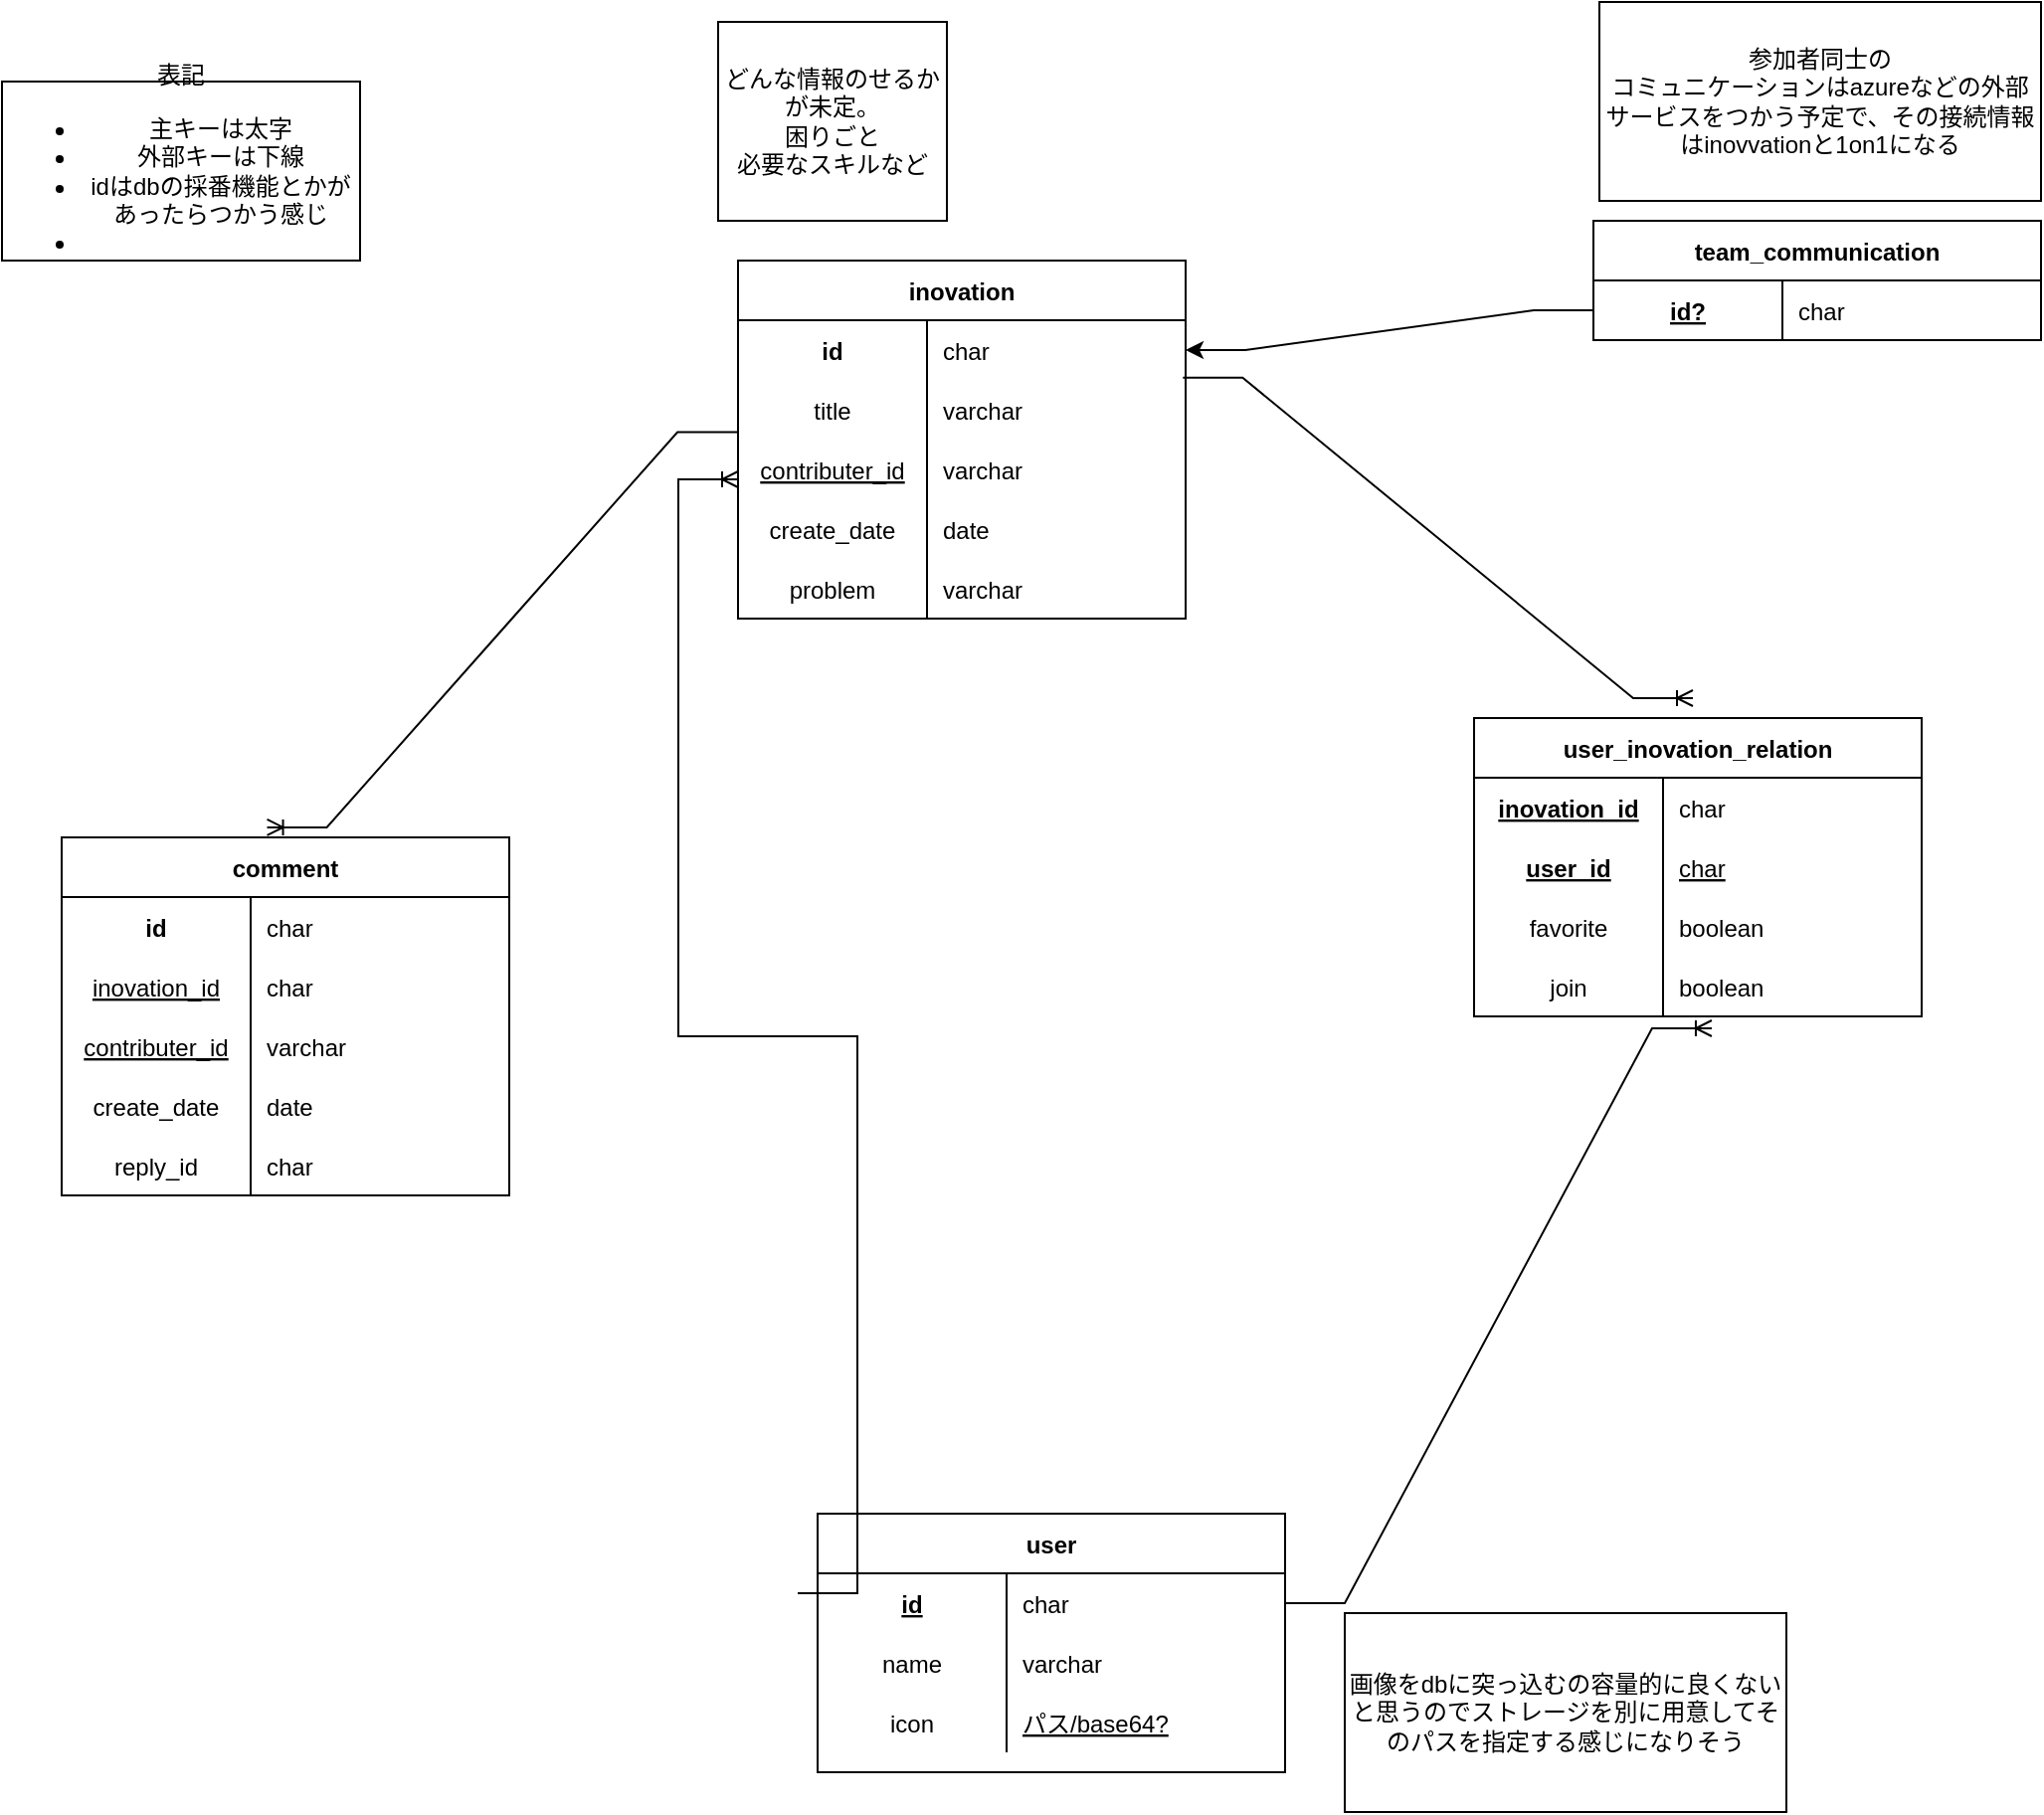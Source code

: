 <mxfile version="15.9.1" type="github">
  <diagram id="R2lEEEUBdFMjLlhIrx00" name="Page-1">
    <mxGraphModel dx="2726" dy="1062" grid="1" gridSize="10" guides="1" tooltips="1" connect="1" arrows="1" fold="1" page="1" pageScale="1" pageWidth="850" pageHeight="1100" math="0" shadow="0" extFonts="Permanent Marker^https://fonts.googleapis.com/css?family=Permanent+Marker">
      <root>
        <mxCell id="0" />
        <mxCell id="1" parent="0" />
        <mxCell id="r2ApC_w8m6qS-lUEmWV_-91" value="user" style="shape=table;startSize=30;container=1;collapsible=1;childLayout=tableLayout;fixedRows=1;rowLines=0;fontStyle=1;align=center;resizeLast=1;" parent="1" vertex="1">
          <mxGeometry x="160" y="790" width="235" height="130" as="geometry">
            <mxRectangle x="155" y="310" width="60" height="30" as="alternateBounds" />
          </mxGeometry>
        </mxCell>
        <mxCell id="r2ApC_w8m6qS-lUEmWV_-92" value="" style="shape=partialRectangle;collapsible=0;dropTarget=0;pointerEvents=0;fillColor=none;top=0;left=0;bottom=0;right=0;points=[[0,0.5],[1,0.5]];portConstraint=eastwest;fontStyle=0" parent="r2ApC_w8m6qS-lUEmWV_-91" vertex="1">
          <mxGeometry y="30" width="235" height="30" as="geometry" />
        </mxCell>
        <mxCell id="r2ApC_w8m6qS-lUEmWV_-93" value="id" style="shape=partialRectangle;connectable=0;fillColor=none;top=0;left=0;bottom=0;right=0;fontStyle=5;overflow=hidden;" parent="r2ApC_w8m6qS-lUEmWV_-92" vertex="1">
          <mxGeometry width="95" height="30" as="geometry">
            <mxRectangle width="95" height="30" as="alternateBounds" />
          </mxGeometry>
        </mxCell>
        <mxCell id="r2ApC_w8m6qS-lUEmWV_-94" value="char" style="shape=partialRectangle;connectable=0;fillColor=none;top=0;left=0;bottom=0;right=0;align=left;spacingLeft=6;fontStyle=0;overflow=hidden;" parent="r2ApC_w8m6qS-lUEmWV_-92" vertex="1">
          <mxGeometry x="95" width="140" height="30" as="geometry">
            <mxRectangle width="140" height="30" as="alternateBounds" />
          </mxGeometry>
        </mxCell>
        <mxCell id="r2ApC_w8m6qS-lUEmWV_-95" style="shape=partialRectangle;collapsible=0;dropTarget=0;pointerEvents=0;fillColor=none;top=0;left=0;bottom=0;right=0;points=[[0,0.5],[1,0.5]];portConstraint=eastwest;fontStyle=0" parent="r2ApC_w8m6qS-lUEmWV_-91" vertex="1">
          <mxGeometry y="60" width="235" height="30" as="geometry" />
        </mxCell>
        <mxCell id="r2ApC_w8m6qS-lUEmWV_-96" value="name" style="shape=partialRectangle;connectable=0;fillColor=none;top=0;left=0;bottom=0;right=0;fontStyle=0;overflow=hidden;" parent="r2ApC_w8m6qS-lUEmWV_-95" vertex="1">
          <mxGeometry width="95" height="30" as="geometry">
            <mxRectangle width="95" height="30" as="alternateBounds" />
          </mxGeometry>
        </mxCell>
        <mxCell id="r2ApC_w8m6qS-lUEmWV_-97" value="varchar" style="shape=partialRectangle;connectable=0;fillColor=none;top=0;left=0;bottom=0;right=0;align=left;spacingLeft=6;fontStyle=0;overflow=hidden;" parent="r2ApC_w8m6qS-lUEmWV_-95" vertex="1">
          <mxGeometry x="95" width="140" height="30" as="geometry">
            <mxRectangle width="140" height="30" as="alternateBounds" />
          </mxGeometry>
        </mxCell>
        <mxCell id="r2ApC_w8m6qS-lUEmWV_-98" style="shape=partialRectangle;collapsible=0;dropTarget=0;pointerEvents=0;fillColor=none;top=0;left=0;bottom=0;right=0;points=[[0,0.5],[1,0.5]];portConstraint=eastwest;fontStyle=0" parent="r2ApC_w8m6qS-lUEmWV_-91" vertex="1">
          <mxGeometry y="90" width="235" height="30" as="geometry" />
        </mxCell>
        <mxCell id="r2ApC_w8m6qS-lUEmWV_-99" value="icon" style="shape=partialRectangle;connectable=0;fillColor=none;top=0;left=0;bottom=0;right=0;fontStyle=0;overflow=hidden;" parent="r2ApC_w8m6qS-lUEmWV_-98" vertex="1">
          <mxGeometry width="95" height="30" as="geometry">
            <mxRectangle width="95" height="30" as="alternateBounds" />
          </mxGeometry>
        </mxCell>
        <mxCell id="r2ApC_w8m6qS-lUEmWV_-100" value="パス/base64?" style="shape=partialRectangle;connectable=0;fillColor=none;top=0;left=0;bottom=0;right=0;align=left;spacingLeft=6;fontStyle=4;overflow=hidden;" parent="r2ApC_w8m6qS-lUEmWV_-98" vertex="1">
          <mxGeometry x="95" width="140" height="30" as="geometry">
            <mxRectangle width="140" height="30" as="alternateBounds" />
          </mxGeometry>
        </mxCell>
        <mxCell id="r2ApC_w8m6qS-lUEmWV_-117" value="comment" style="shape=table;startSize=30;container=1;collapsible=1;childLayout=tableLayout;fixedRows=1;rowLines=0;fontStyle=1;align=center;resizeLast=1;" parent="1" vertex="1">
          <mxGeometry x="-220" y="450" width="225" height="180" as="geometry">
            <mxRectangle x="155" y="310" width="60" height="30" as="alternateBounds" />
          </mxGeometry>
        </mxCell>
        <mxCell id="r2ApC_w8m6qS-lUEmWV_-118" value="" style="shape=partialRectangle;collapsible=0;dropTarget=0;pointerEvents=0;fillColor=none;top=0;left=0;bottom=0;right=0;points=[[0,0.5],[1,0.5]];portConstraint=eastwest;fontStyle=0" parent="r2ApC_w8m6qS-lUEmWV_-117" vertex="1">
          <mxGeometry y="30" width="225" height="30" as="geometry" />
        </mxCell>
        <mxCell id="r2ApC_w8m6qS-lUEmWV_-119" value="id" style="shape=partialRectangle;connectable=0;fillColor=none;top=0;left=0;bottom=0;right=0;fontStyle=1;overflow=hidden;" parent="r2ApC_w8m6qS-lUEmWV_-118" vertex="1">
          <mxGeometry width="95" height="30" as="geometry">
            <mxRectangle width="95" height="30" as="alternateBounds" />
          </mxGeometry>
        </mxCell>
        <mxCell id="r2ApC_w8m6qS-lUEmWV_-120" value="char" style="shape=partialRectangle;connectable=0;fillColor=none;top=0;left=0;bottom=0;right=0;align=left;spacingLeft=6;fontStyle=0;overflow=hidden;" parent="r2ApC_w8m6qS-lUEmWV_-118" vertex="1">
          <mxGeometry x="95" width="130" height="30" as="geometry">
            <mxRectangle width="130" height="30" as="alternateBounds" />
          </mxGeometry>
        </mxCell>
        <mxCell id="r2ApC_w8m6qS-lUEmWV_-202" style="shape=partialRectangle;collapsible=0;dropTarget=0;pointerEvents=0;fillColor=none;top=0;left=0;bottom=0;right=0;points=[[0,0.5],[1,0.5]];portConstraint=eastwest;fontStyle=0" parent="r2ApC_w8m6qS-lUEmWV_-117" vertex="1">
          <mxGeometry y="60" width="225" height="30" as="geometry" />
        </mxCell>
        <mxCell id="r2ApC_w8m6qS-lUEmWV_-203" value="inovation_id" style="shape=partialRectangle;connectable=0;fillColor=none;top=0;left=0;bottom=0;right=0;fontStyle=4;overflow=hidden;" parent="r2ApC_w8m6qS-lUEmWV_-202" vertex="1">
          <mxGeometry width="95" height="30" as="geometry">
            <mxRectangle width="95" height="30" as="alternateBounds" />
          </mxGeometry>
        </mxCell>
        <mxCell id="r2ApC_w8m6qS-lUEmWV_-204" value="char" style="shape=partialRectangle;connectable=0;fillColor=none;top=0;left=0;bottom=0;right=0;align=left;spacingLeft=6;fontStyle=0;overflow=hidden;" parent="r2ApC_w8m6qS-lUEmWV_-202" vertex="1">
          <mxGeometry x="95" width="130" height="30" as="geometry">
            <mxRectangle width="130" height="30" as="alternateBounds" />
          </mxGeometry>
        </mxCell>
        <mxCell id="r2ApC_w8m6qS-lUEmWV_-121" style="shape=partialRectangle;collapsible=0;dropTarget=0;pointerEvents=0;fillColor=none;top=0;left=0;bottom=0;right=0;points=[[0,0.5],[1,0.5]];portConstraint=eastwest;fontStyle=0" parent="r2ApC_w8m6qS-lUEmWV_-117" vertex="1">
          <mxGeometry y="90" width="225" height="30" as="geometry" />
        </mxCell>
        <mxCell id="r2ApC_w8m6qS-lUEmWV_-122" value="contributer_id" style="shape=partialRectangle;connectable=0;fillColor=none;top=0;left=0;bottom=0;right=0;fontStyle=4;overflow=hidden;" parent="r2ApC_w8m6qS-lUEmWV_-121" vertex="1">
          <mxGeometry width="95" height="30" as="geometry">
            <mxRectangle width="95" height="30" as="alternateBounds" />
          </mxGeometry>
        </mxCell>
        <mxCell id="r2ApC_w8m6qS-lUEmWV_-123" value="varchar" style="shape=partialRectangle;connectable=0;fillColor=none;top=0;left=0;bottom=0;right=0;align=left;spacingLeft=6;fontStyle=0;overflow=hidden;" parent="r2ApC_w8m6qS-lUEmWV_-121" vertex="1">
          <mxGeometry x="95" width="130" height="30" as="geometry">
            <mxRectangle width="130" height="30" as="alternateBounds" />
          </mxGeometry>
        </mxCell>
        <mxCell id="r2ApC_w8m6qS-lUEmWV_-124" style="shape=partialRectangle;collapsible=0;dropTarget=0;pointerEvents=0;fillColor=none;top=0;left=0;bottom=0;right=0;points=[[0,0.5],[1,0.5]];portConstraint=eastwest;fontStyle=0" parent="r2ApC_w8m6qS-lUEmWV_-117" vertex="1">
          <mxGeometry y="120" width="225" height="30" as="geometry" />
        </mxCell>
        <mxCell id="r2ApC_w8m6qS-lUEmWV_-125" value="create_date" style="shape=partialRectangle;connectable=0;fillColor=none;top=0;left=0;bottom=0;right=0;fontStyle=0;overflow=hidden;" parent="r2ApC_w8m6qS-lUEmWV_-124" vertex="1">
          <mxGeometry width="95" height="30" as="geometry">
            <mxRectangle width="95" height="30" as="alternateBounds" />
          </mxGeometry>
        </mxCell>
        <mxCell id="r2ApC_w8m6qS-lUEmWV_-126" value="date" style="shape=partialRectangle;connectable=0;fillColor=none;top=0;left=0;bottom=0;right=0;align=left;spacingLeft=6;fontStyle=0;overflow=hidden;" parent="r2ApC_w8m6qS-lUEmWV_-124" vertex="1">
          <mxGeometry x="95" width="130" height="30" as="geometry">
            <mxRectangle width="130" height="30" as="alternateBounds" />
          </mxGeometry>
        </mxCell>
        <mxCell id="r2ApC_w8m6qS-lUEmWV_-127" value="" style="shape=partialRectangle;collapsible=0;dropTarget=0;pointerEvents=0;fillColor=none;top=0;left=0;bottom=0;right=0;points=[[0,0.5],[1,0.5]];portConstraint=eastwest;fontStyle=0" parent="r2ApC_w8m6qS-lUEmWV_-117" vertex="1">
          <mxGeometry y="150" width="225" height="30" as="geometry" />
        </mxCell>
        <mxCell id="r2ApC_w8m6qS-lUEmWV_-128" value="reply_id" style="shape=partialRectangle;connectable=0;fillColor=none;top=0;left=0;bottom=0;right=0;editable=1;overflow=hidden;fontStyle=0" parent="r2ApC_w8m6qS-lUEmWV_-127" vertex="1">
          <mxGeometry width="95" height="30" as="geometry">
            <mxRectangle width="95" height="30" as="alternateBounds" />
          </mxGeometry>
        </mxCell>
        <mxCell id="r2ApC_w8m6qS-lUEmWV_-129" value="char" style="shape=partialRectangle;connectable=0;fillColor=none;top=0;left=0;bottom=0;right=0;align=left;spacingLeft=6;overflow=hidden;fontStyle=0" parent="r2ApC_w8m6qS-lUEmWV_-127" vertex="1">
          <mxGeometry x="95" width="130" height="30" as="geometry">
            <mxRectangle width="130" height="30" as="alternateBounds" />
          </mxGeometry>
        </mxCell>
        <mxCell id="r2ApC_w8m6qS-lUEmWV_-195" value="" style="edgeStyle=entityRelationEdgeStyle;fontSize=12;html=1;endArrow=ERoneToMany;rounded=0;entryX=0.459;entryY=-0.028;entryDx=0;entryDy=0;entryPerimeter=0;exitX=-0.002;exitY=-0.125;exitDx=0;exitDy=0;exitPerimeter=0;" parent="1" source="r2ApC_w8m6qS-lUEmWV_-212" target="r2ApC_w8m6qS-lUEmWV_-117" edge="1">
          <mxGeometry width="100" height="100" relative="1" as="geometry">
            <mxPoint x="20" y="300" as="sourcePoint" />
            <mxPoint x="-250" y="360" as="targetPoint" />
          </mxGeometry>
        </mxCell>
        <mxCell id="r2ApC_w8m6qS-lUEmWV_-205" value="inovation" style="shape=table;startSize=30;container=1;collapsible=1;childLayout=tableLayout;fixedRows=1;rowLines=0;fontStyle=1;align=center;resizeLast=1;" parent="1" vertex="1">
          <mxGeometry x="120" y="160" width="225" height="180" as="geometry">
            <mxRectangle x="155" y="310" width="60" height="30" as="alternateBounds" />
          </mxGeometry>
        </mxCell>
        <mxCell id="r2ApC_w8m6qS-lUEmWV_-206" value="" style="shape=partialRectangle;collapsible=0;dropTarget=0;pointerEvents=0;fillColor=none;top=0;left=0;bottom=0;right=0;points=[[0,0.5],[1,0.5]];portConstraint=eastwest;fontStyle=0" parent="r2ApC_w8m6qS-lUEmWV_-205" vertex="1">
          <mxGeometry y="30" width="225" height="30" as="geometry" />
        </mxCell>
        <mxCell id="r2ApC_w8m6qS-lUEmWV_-207" value="id" style="shape=partialRectangle;connectable=0;fillColor=none;top=0;left=0;bottom=0;right=0;fontStyle=1;overflow=hidden;" parent="r2ApC_w8m6qS-lUEmWV_-206" vertex="1">
          <mxGeometry width="95" height="30" as="geometry">
            <mxRectangle width="95" height="30" as="alternateBounds" />
          </mxGeometry>
        </mxCell>
        <mxCell id="r2ApC_w8m6qS-lUEmWV_-208" value="char" style="shape=partialRectangle;connectable=0;fillColor=none;top=0;left=0;bottom=0;right=0;align=left;spacingLeft=6;fontStyle=0;overflow=hidden;" parent="r2ApC_w8m6qS-lUEmWV_-206" vertex="1">
          <mxGeometry x="95" width="130" height="30" as="geometry">
            <mxRectangle width="130" height="30" as="alternateBounds" />
          </mxGeometry>
        </mxCell>
        <mxCell id="r2ApC_w8m6qS-lUEmWV_-209" style="shape=partialRectangle;collapsible=0;dropTarget=0;pointerEvents=0;fillColor=none;top=0;left=0;bottom=0;right=0;points=[[0,0.5],[1,0.5]];portConstraint=eastwest;fontStyle=0" parent="r2ApC_w8m6qS-lUEmWV_-205" vertex="1">
          <mxGeometry y="60" width="225" height="30" as="geometry" />
        </mxCell>
        <mxCell id="r2ApC_w8m6qS-lUEmWV_-210" value="title" style="shape=partialRectangle;connectable=0;fillColor=none;top=0;left=0;bottom=0;right=0;fontStyle=0;overflow=hidden;" parent="r2ApC_w8m6qS-lUEmWV_-209" vertex="1">
          <mxGeometry width="95" height="30" as="geometry">
            <mxRectangle width="95" height="30" as="alternateBounds" />
          </mxGeometry>
        </mxCell>
        <mxCell id="r2ApC_w8m6qS-lUEmWV_-211" value="varchar" style="shape=partialRectangle;connectable=0;fillColor=none;top=0;left=0;bottom=0;right=0;align=left;spacingLeft=6;fontStyle=0;overflow=hidden;" parent="r2ApC_w8m6qS-lUEmWV_-209" vertex="1">
          <mxGeometry x="95" width="130" height="30" as="geometry">
            <mxRectangle width="130" height="30" as="alternateBounds" />
          </mxGeometry>
        </mxCell>
        <mxCell id="r2ApC_w8m6qS-lUEmWV_-212" style="shape=partialRectangle;collapsible=0;dropTarget=0;pointerEvents=0;fillColor=none;top=0;left=0;bottom=0;right=0;points=[[0,0.5],[1,0.5]];portConstraint=eastwest;fontStyle=0" parent="r2ApC_w8m6qS-lUEmWV_-205" vertex="1">
          <mxGeometry y="90" width="225" height="30" as="geometry" />
        </mxCell>
        <mxCell id="r2ApC_w8m6qS-lUEmWV_-213" value="contributer_id" style="shape=partialRectangle;connectable=0;fillColor=none;top=0;left=0;bottom=0;right=0;fontStyle=4;overflow=hidden;" parent="r2ApC_w8m6qS-lUEmWV_-212" vertex="1">
          <mxGeometry width="95" height="30" as="geometry">
            <mxRectangle width="95" height="30" as="alternateBounds" />
          </mxGeometry>
        </mxCell>
        <mxCell id="r2ApC_w8m6qS-lUEmWV_-214" value="varchar" style="shape=partialRectangle;connectable=0;fillColor=none;top=0;left=0;bottom=0;right=0;align=left;spacingLeft=6;fontStyle=0;overflow=hidden;" parent="r2ApC_w8m6qS-lUEmWV_-212" vertex="1">
          <mxGeometry x="95" width="130" height="30" as="geometry">
            <mxRectangle width="130" height="30" as="alternateBounds" />
          </mxGeometry>
        </mxCell>
        <mxCell id="r2ApC_w8m6qS-lUEmWV_-215" style="shape=partialRectangle;collapsible=0;dropTarget=0;pointerEvents=0;fillColor=none;top=0;left=0;bottom=0;right=0;points=[[0,0.5],[1,0.5]];portConstraint=eastwest;fontStyle=0" parent="r2ApC_w8m6qS-lUEmWV_-205" vertex="1">
          <mxGeometry y="120" width="225" height="30" as="geometry" />
        </mxCell>
        <mxCell id="r2ApC_w8m6qS-lUEmWV_-216" value="create_date" style="shape=partialRectangle;connectable=0;fillColor=none;top=0;left=0;bottom=0;right=0;fontStyle=0;overflow=hidden;" parent="r2ApC_w8m6qS-lUEmWV_-215" vertex="1">
          <mxGeometry width="95" height="30" as="geometry">
            <mxRectangle width="95" height="30" as="alternateBounds" />
          </mxGeometry>
        </mxCell>
        <mxCell id="r2ApC_w8m6qS-lUEmWV_-217" value="date" style="shape=partialRectangle;connectable=0;fillColor=none;top=0;left=0;bottom=0;right=0;align=left;spacingLeft=6;fontStyle=0;overflow=hidden;" parent="r2ApC_w8m6qS-lUEmWV_-215" vertex="1">
          <mxGeometry x="95" width="130" height="30" as="geometry">
            <mxRectangle width="130" height="30" as="alternateBounds" />
          </mxGeometry>
        </mxCell>
        <mxCell id="r2ApC_w8m6qS-lUEmWV_-218" value="" style="shape=partialRectangle;collapsible=0;dropTarget=0;pointerEvents=0;fillColor=none;top=0;left=0;bottom=0;right=0;points=[[0,0.5],[1,0.5]];portConstraint=eastwest;fontStyle=0" parent="r2ApC_w8m6qS-lUEmWV_-205" vertex="1">
          <mxGeometry y="150" width="225" height="30" as="geometry" />
        </mxCell>
        <mxCell id="r2ApC_w8m6qS-lUEmWV_-219" value="problem" style="shape=partialRectangle;connectable=0;fillColor=none;top=0;left=0;bottom=0;right=0;editable=1;overflow=hidden;fontStyle=0" parent="r2ApC_w8m6qS-lUEmWV_-218" vertex="1">
          <mxGeometry width="95" height="30" as="geometry">
            <mxRectangle width="95" height="30" as="alternateBounds" />
          </mxGeometry>
        </mxCell>
        <mxCell id="r2ApC_w8m6qS-lUEmWV_-220" value="varchar" style="shape=partialRectangle;connectable=0;fillColor=none;top=0;left=0;bottom=0;right=0;align=left;spacingLeft=6;overflow=hidden;fontStyle=0" parent="r2ApC_w8m6qS-lUEmWV_-218" vertex="1">
          <mxGeometry x="95" width="130" height="30" as="geometry">
            <mxRectangle width="130" height="30" as="alternateBounds" />
          </mxGeometry>
        </mxCell>
        <mxCell id="r2ApC_w8m6qS-lUEmWV_-221" value="どんな情報のせるかが未定。&lt;br&gt;困りごと&lt;br&gt;必要なスキルなど" style="whiteSpace=wrap;html=1;" parent="1" vertex="1">
          <mxGeometry x="110" y="40" width="115" height="100" as="geometry" />
        </mxCell>
        <mxCell id="r2ApC_w8m6qS-lUEmWV_-222" value="参加者同士の&lt;br&gt;コミュニケーションはazureなどの外部サービスをつかう予定で、その接続情報はinovvationと1on1になる" style="whiteSpace=wrap;html=1;" parent="1" vertex="1">
          <mxGeometry x="553" y="30" width="222" height="100" as="geometry" />
        </mxCell>
        <mxCell id="r2ApC_w8m6qS-lUEmWV_-223" value="user_inovation_relation" style="shape=table;startSize=30;container=1;collapsible=1;childLayout=tableLayout;fixedRows=1;rowLines=0;fontStyle=1;align=center;resizeLast=1;" parent="1" vertex="1">
          <mxGeometry x="490" y="390" width="225" height="150" as="geometry">
            <mxRectangle x="155" y="310" width="60" height="30" as="alternateBounds" />
          </mxGeometry>
        </mxCell>
        <mxCell id="r2ApC_w8m6qS-lUEmWV_-224" value="" style="shape=partialRectangle;collapsible=0;dropTarget=0;pointerEvents=0;fillColor=none;top=0;left=0;bottom=0;right=0;points=[[0,0.5],[1,0.5]];portConstraint=eastwest;fontStyle=0" parent="r2ApC_w8m6qS-lUEmWV_-223" vertex="1">
          <mxGeometry y="30" width="225" height="30" as="geometry" />
        </mxCell>
        <mxCell id="r2ApC_w8m6qS-lUEmWV_-225" value="inovation_id" style="shape=partialRectangle;connectable=0;fillColor=none;top=0;left=0;bottom=0;right=0;fontStyle=5;overflow=hidden;" parent="r2ApC_w8m6qS-lUEmWV_-224" vertex="1">
          <mxGeometry width="95" height="30" as="geometry">
            <mxRectangle width="95" height="30" as="alternateBounds" />
          </mxGeometry>
        </mxCell>
        <mxCell id="r2ApC_w8m6qS-lUEmWV_-226" value="char" style="shape=partialRectangle;connectable=0;fillColor=none;top=0;left=0;bottom=0;right=0;align=left;spacingLeft=6;fontStyle=0;overflow=hidden;" parent="r2ApC_w8m6qS-lUEmWV_-224" vertex="1">
          <mxGeometry x="95" width="130" height="30" as="geometry">
            <mxRectangle width="130" height="30" as="alternateBounds" />
          </mxGeometry>
        </mxCell>
        <mxCell id="r2ApC_w8m6qS-lUEmWV_-227" style="shape=partialRectangle;collapsible=0;dropTarget=0;pointerEvents=0;fillColor=none;top=0;left=0;bottom=0;right=0;points=[[0,0.5],[1,0.5]];portConstraint=eastwest;fontStyle=0" parent="r2ApC_w8m6qS-lUEmWV_-223" vertex="1">
          <mxGeometry y="60" width="225" height="30" as="geometry" />
        </mxCell>
        <mxCell id="r2ApC_w8m6qS-lUEmWV_-228" value="user_id" style="shape=partialRectangle;connectable=0;fillColor=none;top=0;left=0;bottom=0;right=0;fontStyle=5;overflow=hidden;" parent="r2ApC_w8m6qS-lUEmWV_-227" vertex="1">
          <mxGeometry width="95" height="30" as="geometry">
            <mxRectangle width="95" height="30" as="alternateBounds" />
          </mxGeometry>
        </mxCell>
        <mxCell id="r2ApC_w8m6qS-lUEmWV_-229" value="char" style="shape=partialRectangle;connectable=0;fillColor=none;top=0;left=0;bottom=0;right=0;align=left;spacingLeft=6;fontStyle=4;overflow=hidden;" parent="r2ApC_w8m6qS-lUEmWV_-227" vertex="1">
          <mxGeometry x="95" width="130" height="30" as="geometry">
            <mxRectangle width="130" height="30" as="alternateBounds" />
          </mxGeometry>
        </mxCell>
        <mxCell id="r2ApC_w8m6qS-lUEmWV_-230" style="shape=partialRectangle;collapsible=0;dropTarget=0;pointerEvents=0;fillColor=none;top=0;left=0;bottom=0;right=0;points=[[0,0.5],[1,0.5]];portConstraint=eastwest;fontStyle=0" parent="r2ApC_w8m6qS-lUEmWV_-223" vertex="1">
          <mxGeometry y="90" width="225" height="30" as="geometry" />
        </mxCell>
        <mxCell id="r2ApC_w8m6qS-lUEmWV_-231" value="favorite" style="shape=partialRectangle;connectable=0;fillColor=none;top=0;left=0;bottom=0;right=0;fontStyle=0;overflow=hidden;" parent="r2ApC_w8m6qS-lUEmWV_-230" vertex="1">
          <mxGeometry width="95" height="30" as="geometry">
            <mxRectangle width="95" height="30" as="alternateBounds" />
          </mxGeometry>
        </mxCell>
        <mxCell id="r2ApC_w8m6qS-lUEmWV_-232" value="boolean" style="shape=partialRectangle;connectable=0;fillColor=none;top=0;left=0;bottom=0;right=0;align=left;spacingLeft=6;fontStyle=0;overflow=hidden;" parent="r2ApC_w8m6qS-lUEmWV_-230" vertex="1">
          <mxGeometry x="95" width="130" height="30" as="geometry">
            <mxRectangle width="130" height="30" as="alternateBounds" />
          </mxGeometry>
        </mxCell>
        <mxCell id="r2ApC_w8m6qS-lUEmWV_-239" style="shape=partialRectangle;collapsible=0;dropTarget=0;pointerEvents=0;fillColor=none;top=0;left=0;bottom=0;right=0;points=[[0,0.5],[1,0.5]];portConstraint=eastwest;fontStyle=0" parent="r2ApC_w8m6qS-lUEmWV_-223" vertex="1">
          <mxGeometry y="120" width="225" height="30" as="geometry" />
        </mxCell>
        <mxCell id="r2ApC_w8m6qS-lUEmWV_-240" value="join" style="shape=partialRectangle;connectable=0;fillColor=none;top=0;left=0;bottom=0;right=0;fontStyle=0;overflow=hidden;" parent="r2ApC_w8m6qS-lUEmWV_-239" vertex="1">
          <mxGeometry width="95" height="30" as="geometry">
            <mxRectangle width="95" height="30" as="alternateBounds" />
          </mxGeometry>
        </mxCell>
        <mxCell id="r2ApC_w8m6qS-lUEmWV_-241" value="boolean" style="shape=partialRectangle;connectable=0;fillColor=none;top=0;left=0;bottom=0;right=0;align=left;spacingLeft=6;fontStyle=0;overflow=hidden;" parent="r2ApC_w8m6qS-lUEmWV_-239" vertex="1">
          <mxGeometry x="95" width="130" height="30" as="geometry">
            <mxRectangle width="130" height="30" as="alternateBounds" />
          </mxGeometry>
        </mxCell>
        <mxCell id="r2ApC_w8m6qS-lUEmWV_-245" value="" style="edgeStyle=entityRelationEdgeStyle;fontSize=12;html=1;endArrow=ERoneToMany;rounded=0;exitX=0.994;exitY=-0.037;exitDx=0;exitDy=0;exitPerimeter=0;" parent="1" source="r2ApC_w8m6qS-lUEmWV_-209" edge="1">
          <mxGeometry width="100" height="100" relative="1" as="geometry">
            <mxPoint x="240" y="490" as="sourcePoint" />
            <mxPoint x="600" y="380" as="targetPoint" />
          </mxGeometry>
        </mxCell>
        <mxCell id="r2ApC_w8m6qS-lUEmWV_-249" value="" style="edgeStyle=entityRelationEdgeStyle;fontSize=12;html=1;endArrow=ERoneToMany;rounded=0;exitX=1;exitY=0.5;exitDx=0;exitDy=0;entryX=0.531;entryY=1.2;entryDx=0;entryDy=0;entryPerimeter=0;" parent="1" source="r2ApC_w8m6qS-lUEmWV_-92" target="r2ApC_w8m6qS-lUEmWV_-239" edge="1">
          <mxGeometry width="100" height="100" relative="1" as="geometry">
            <mxPoint x="180" y="670" as="sourcePoint" />
            <mxPoint x="280" y="570" as="targetPoint" />
          </mxGeometry>
        </mxCell>
        <mxCell id="r2ApC_w8m6qS-lUEmWV_-265" value="" style="edgeStyle=entityRelationEdgeStyle;fontSize=12;html=1;endArrow=ERoneToMany;rounded=0;" parent="1" edge="1">
          <mxGeometry width="100" height="100" relative="1" as="geometry">
            <mxPoint x="150" y="830" as="sourcePoint" />
            <mxPoint x="120" y="270" as="targetPoint" />
          </mxGeometry>
        </mxCell>
        <mxCell id="r2ApC_w8m6qS-lUEmWV_-266" value="team_communication" style="shape=table;startSize=30;container=1;collapsible=1;childLayout=tableLayout;fixedRows=1;rowLines=0;fontStyle=1;align=center;resizeLast=1;" parent="1" vertex="1">
          <mxGeometry x="550" y="140" width="225" height="60" as="geometry">
            <mxRectangle x="155" y="310" width="60" height="30" as="alternateBounds" />
          </mxGeometry>
        </mxCell>
        <mxCell id="r2ApC_w8m6qS-lUEmWV_-267" value="" style="shape=partialRectangle;collapsible=0;dropTarget=0;pointerEvents=0;fillColor=none;top=0;left=0;bottom=0;right=0;points=[[0,0.5],[1,0.5]];portConstraint=eastwest;fontStyle=0" parent="r2ApC_w8m6qS-lUEmWV_-266" vertex="1">
          <mxGeometry y="30" width="225" height="30" as="geometry" />
        </mxCell>
        <mxCell id="r2ApC_w8m6qS-lUEmWV_-268" value="id?" style="shape=partialRectangle;connectable=0;fillColor=none;top=0;left=0;bottom=0;right=0;fontStyle=5;overflow=hidden;" parent="r2ApC_w8m6qS-lUEmWV_-267" vertex="1">
          <mxGeometry width="95" height="30" as="geometry">
            <mxRectangle width="95" height="30" as="alternateBounds" />
          </mxGeometry>
        </mxCell>
        <mxCell id="r2ApC_w8m6qS-lUEmWV_-269" value="char" style="shape=partialRectangle;connectable=0;fillColor=none;top=0;left=0;bottom=0;right=0;align=left;spacingLeft=6;fontStyle=0;overflow=hidden;" parent="r2ApC_w8m6qS-lUEmWV_-267" vertex="1">
          <mxGeometry x="95" width="130" height="30" as="geometry">
            <mxRectangle width="130" height="30" as="alternateBounds" />
          </mxGeometry>
        </mxCell>
        <mxCell id="r2ApC_w8m6qS-lUEmWV_-280" style="edgeStyle=entityRelationEdgeStyle;rounded=0;orthogonalLoop=1;jettySize=auto;html=1;exitX=0;exitY=0.5;exitDx=0;exitDy=0;entryX=1;entryY=0.5;entryDx=0;entryDy=0;" parent="1" source="r2ApC_w8m6qS-lUEmWV_-267" target="r2ApC_w8m6qS-lUEmWV_-206" edge="1">
          <mxGeometry relative="1" as="geometry" />
        </mxCell>
        <mxCell id="r2ApC_w8m6qS-lUEmWV_-281" value="画像をdbに突っ込むの容量的に良くないと思うのでストレージを別に用意してそのパスを指定する感じになりそう" style="whiteSpace=wrap;html=1;" parent="1" vertex="1">
          <mxGeometry x="425" y="840" width="222" height="100" as="geometry" />
        </mxCell>
        <mxCell id="r2ApC_w8m6qS-lUEmWV_-282" value="表記&lt;br&gt;&lt;ul&gt;&lt;li&gt;&lt;span&gt;主キーは太字&lt;/span&gt;&lt;/li&gt;&lt;li&gt;&lt;span&gt;外部キーは下線&lt;/span&gt;&lt;/li&gt;&lt;li&gt;&lt;span&gt;idはdbの採番機能とかがあったらつかう感じ&lt;/span&gt;&lt;/li&gt;&lt;li&gt;&lt;span&gt;&amp;nbsp;&lt;/span&gt;&lt;/li&gt;&lt;/ul&gt;" style="whiteSpace=wrap;html=1;" parent="1" vertex="1">
          <mxGeometry x="-250" y="70" width="180" height="90" as="geometry" />
        </mxCell>
      </root>
    </mxGraphModel>
  </diagram>
</mxfile>

